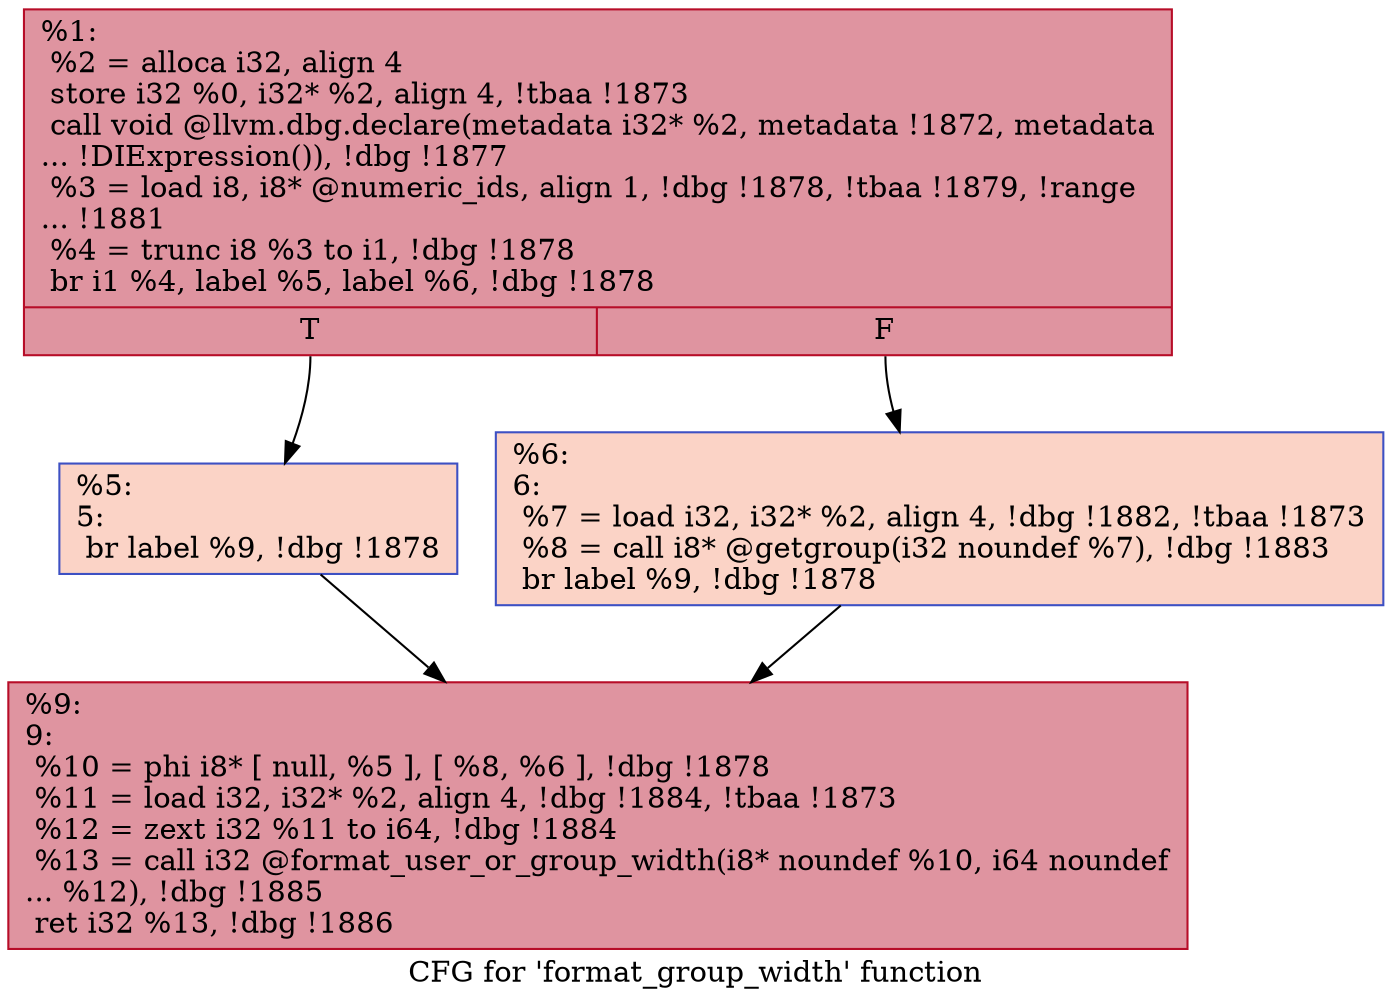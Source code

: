 digraph "CFG for 'format_group_width' function" {
	label="CFG for 'format_group_width' function";

	Node0x2136360 [shape=record,color="#b70d28ff", style=filled, fillcolor="#b70d2870",label="{%1:\l  %2 = alloca i32, align 4\l  store i32 %0, i32* %2, align 4, !tbaa !1873\l  call void @llvm.dbg.declare(metadata i32* %2, metadata !1872, metadata\l... !DIExpression()), !dbg !1877\l  %3 = load i8, i8* @numeric_ids, align 1, !dbg !1878, !tbaa !1879, !range\l... !1881\l  %4 = trunc i8 %3 to i1, !dbg !1878\l  br i1 %4, label %5, label %6, !dbg !1878\l|{<s0>T|<s1>F}}"];
	Node0x2136360:s0 -> Node0x21363f0;
	Node0x2136360:s1 -> Node0x2136440;
	Node0x21363f0 [shape=record,color="#3d50c3ff", style=filled, fillcolor="#f59c7d70",label="{%5:\l5:                                                \l  br label %9, !dbg !1878\l}"];
	Node0x21363f0 -> Node0x2136490;
	Node0x2136440 [shape=record,color="#3d50c3ff", style=filled, fillcolor="#f59c7d70",label="{%6:\l6:                                                \l  %7 = load i32, i32* %2, align 4, !dbg !1882, !tbaa !1873\l  %8 = call i8* @getgroup(i32 noundef %7), !dbg !1883\l  br label %9, !dbg !1878\l}"];
	Node0x2136440 -> Node0x2136490;
	Node0x2136490 [shape=record,color="#b70d28ff", style=filled, fillcolor="#b70d2870",label="{%9:\l9:                                                \l  %10 = phi i8* [ null, %5 ], [ %8, %6 ], !dbg !1878\l  %11 = load i32, i32* %2, align 4, !dbg !1884, !tbaa !1873\l  %12 = zext i32 %11 to i64, !dbg !1884\l  %13 = call i32 @format_user_or_group_width(i8* noundef %10, i64 noundef\l... %12), !dbg !1885\l  ret i32 %13, !dbg !1886\l}"];
}
